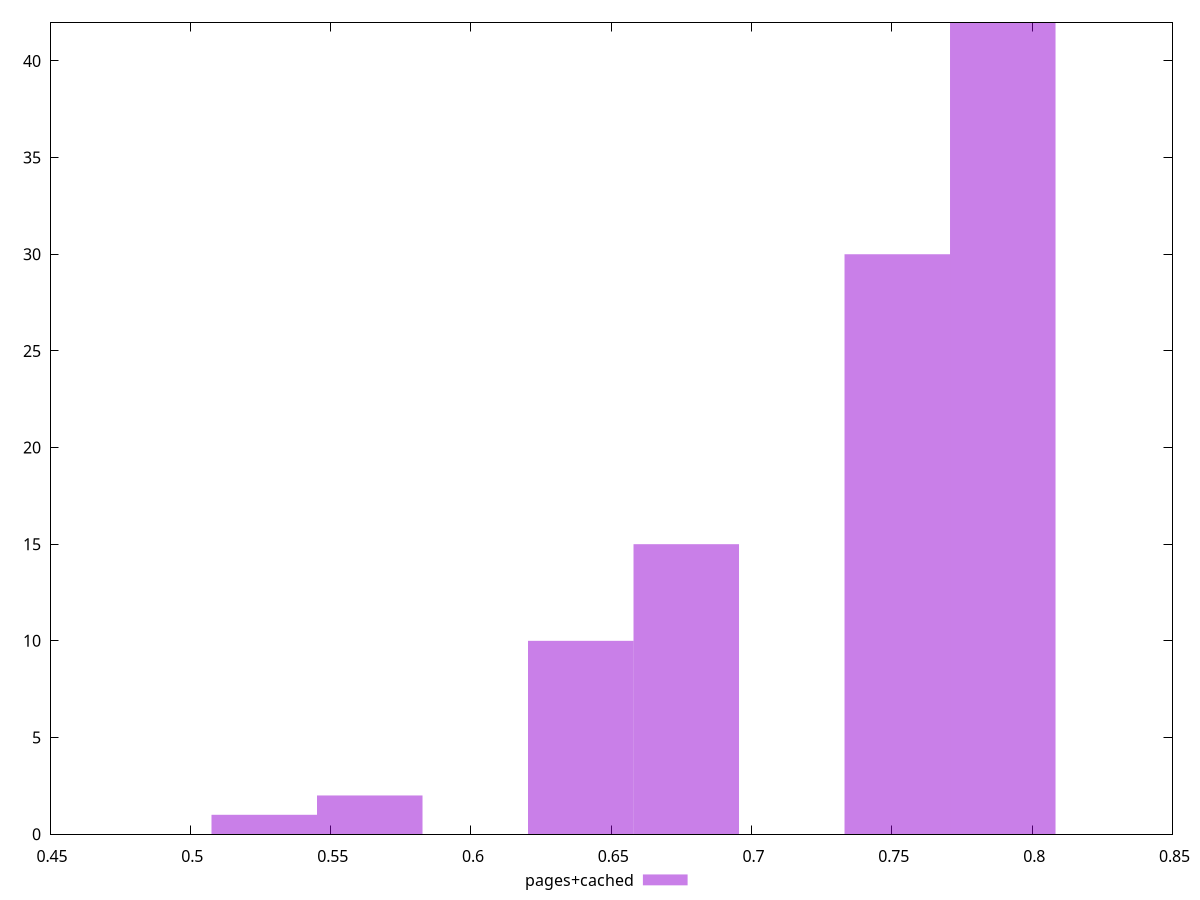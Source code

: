 $_pagesCached <<EOF
0.5263466319966366 1
0.6767313839956755 15
0.751923759995195 30
0.6391351959959157 10
0.7895199479949547 42
0.5639428199963963 2
EOF
set key outside below
set terminal pngcairo
set output "report_00004_2020-11-02T20-21-41.718Z/speed-index/pages+cached//hist.png"
set yrange [0:42]
set boxwidth 0.03759618799975975
set style fill transparent solid 0.5 noborder
plot $_pagesCached title "pages+cached" with boxes ,
